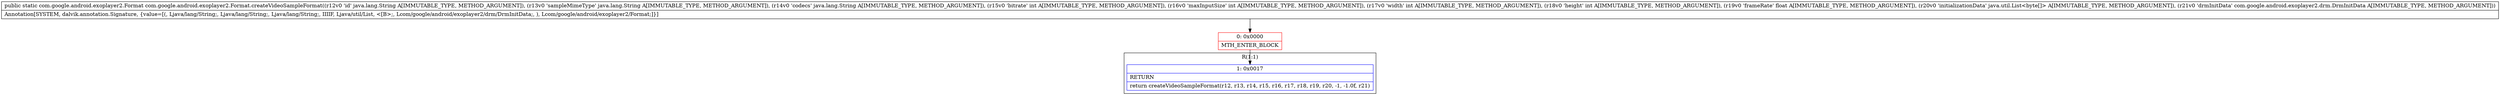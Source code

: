digraph "CFG forcom.google.android.exoplayer2.Format.createVideoSampleFormat(Ljava\/lang\/String;Ljava\/lang\/String;Ljava\/lang\/String;IIIIFLjava\/util\/List;Lcom\/google\/android\/exoplayer2\/drm\/DrmInitData;)Lcom\/google\/android\/exoplayer2\/Format;" {
subgraph cluster_Region_733581521 {
label = "R(1:1)";
node [shape=record,color=blue];
Node_1 [shape=record,label="{1\:\ 0x0017|RETURN\l|return createVideoSampleFormat(r12, r13, r14, r15, r16, r17, r18, r19, r20, \-1, \-1.0f, r21)\l}"];
}
Node_0 [shape=record,color=red,label="{0\:\ 0x0000|MTH_ENTER_BLOCK\l}"];
MethodNode[shape=record,label="{public static com.google.android.exoplayer2.Format com.google.android.exoplayer2.Format.createVideoSampleFormat((r12v0 'id' java.lang.String A[IMMUTABLE_TYPE, METHOD_ARGUMENT]), (r13v0 'sampleMimeType' java.lang.String A[IMMUTABLE_TYPE, METHOD_ARGUMENT]), (r14v0 'codecs' java.lang.String A[IMMUTABLE_TYPE, METHOD_ARGUMENT]), (r15v0 'bitrate' int A[IMMUTABLE_TYPE, METHOD_ARGUMENT]), (r16v0 'maxInputSize' int A[IMMUTABLE_TYPE, METHOD_ARGUMENT]), (r17v0 'width' int A[IMMUTABLE_TYPE, METHOD_ARGUMENT]), (r18v0 'height' int A[IMMUTABLE_TYPE, METHOD_ARGUMENT]), (r19v0 'frameRate' float A[IMMUTABLE_TYPE, METHOD_ARGUMENT]), (r20v0 'initializationData' java.util.List\<byte[]\> A[IMMUTABLE_TYPE, METHOD_ARGUMENT]), (r21v0 'drmInitData' com.google.android.exoplayer2.drm.DrmInitData A[IMMUTABLE_TYPE, METHOD_ARGUMENT]))  | Annotation[SYSTEM, dalvik.annotation.Signature, \{value=[(, Ljava\/lang\/String;, Ljava\/lang\/String;, Ljava\/lang\/String;, IIIIF, Ljava\/util\/List, \<[B\>;, Lcom\/google\/android\/exoplayer2\/drm\/DrmInitData;, ), Lcom\/google\/android\/exoplayer2\/Format;]\}]\l}"];
MethodNode -> Node_0;
Node_0 -> Node_1;
}

